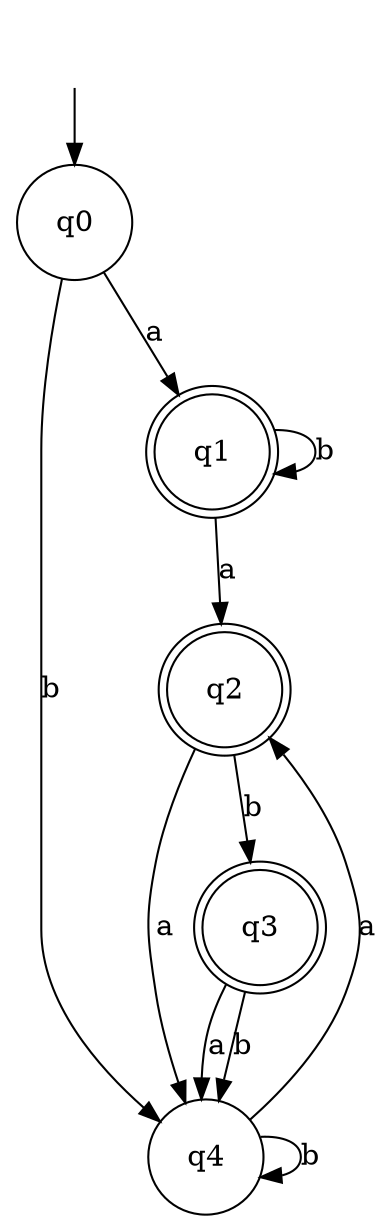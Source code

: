 digraph Automaton {

q2 [shape = doublecircle, label=<<TABLE BORDER="0" CELLBORDER="0" CELLSPACING="0"><TR><TD>q2</TD></TR></TABLE>>];

q4 [shape = circle, label=<<TABLE BORDER="0" CELLBORDER="0" CELLSPACING="0"><TR><TD>q4</TD></TR></TABLE>>];

q1 [shape = doublecircle, label=<<TABLE BORDER="0" CELLBORDER="0" CELLSPACING="0"><TR><TD>q1</TD></TR></TABLE>>];

q0 [shape = circle, label=<<TABLE BORDER="0" CELLBORDER="0" CELLSPACING="0"><TR><TD>q0</TD></TR></TABLE>>];

_nil [style = invis, label=<<TABLE BORDER="0" CELLBORDER="" CELLSPACING="0"><TR><TD>_nil</TD></TR></TABLE>>];

q3 [shape = doublecircle, label=<<TABLE BORDER="0" CELLBORDER="0" CELLSPACING="0"><TR><TD>q3</TD></TR></TABLE>>];

q4->q2 [label="a"];

q3->q4 [label="a"];

q3->q4 [label="b"];

q4->q4 [label="b"];

_nil -> q0 [];

q1->q2 [label="a"];

q1->q1 [label="b"];

q2->q4 [label="a"];

q0->q1 [label="a"];

q2->q3 [label="b"];

q0->q4 [label="b"];

}
